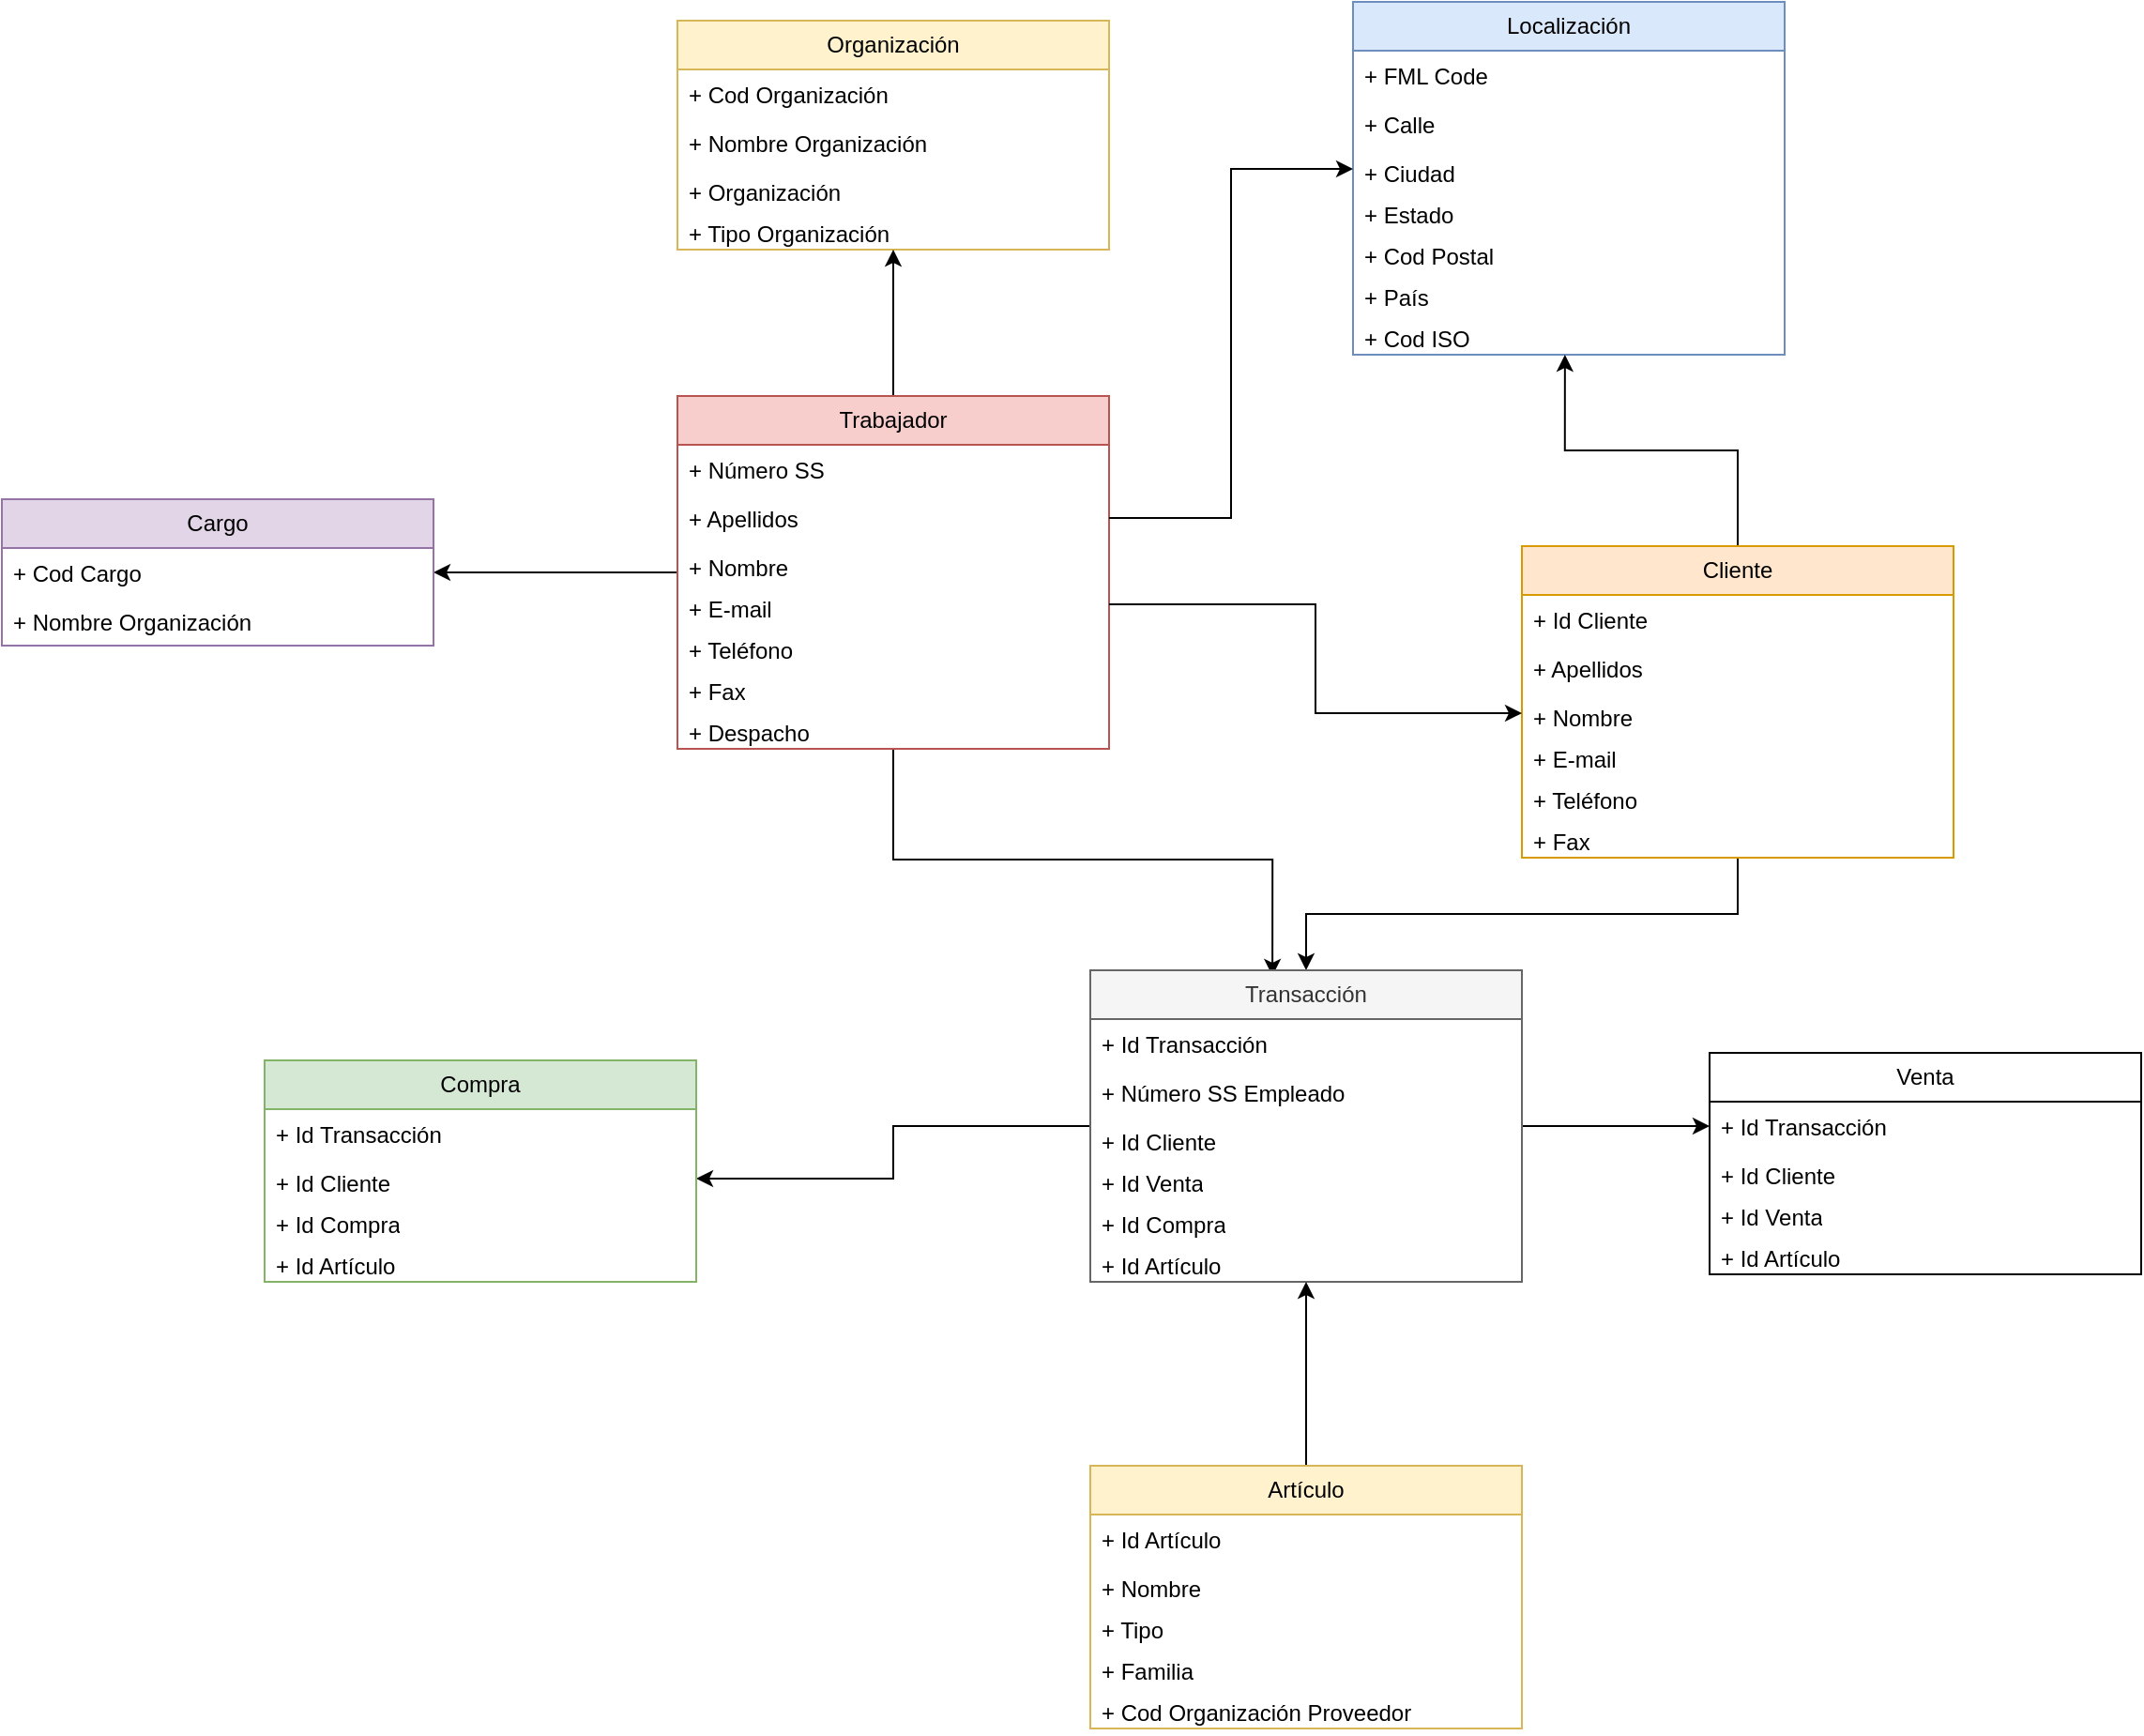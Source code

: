 <mxfile version="21.2.9">
  <diagram name="Página-1" id="VRFRgJOAo20ZRT-6pehO">
    <mxGraphModel dx="2261" dy="754" grid="1" gridSize="10" guides="1" tooltips="1" connect="1" arrows="1" fold="1" page="1" pageScale="1" pageWidth="827" pageHeight="1169" math="0" shadow="0">
      <root>
        <mxCell id="0" />
        <mxCell id="1" parent="0" />
        <mxCell id="xvFLnSmrf_E6wjfScRo--1" value="Organización" style="swimlane;fontStyle=0;childLayout=stackLayout;horizontal=1;startSize=26;fillColor=#fff2cc;horizontalStack=0;resizeParent=1;resizeParentMax=0;resizeLast=0;collapsible=1;marginBottom=0;whiteSpace=wrap;html=1;strokeColor=#d6b656;" vertex="1" parent="1">
          <mxGeometry x="190" y="50" width="230" height="122" as="geometry" />
        </mxCell>
        <mxCell id="xvFLnSmrf_E6wjfScRo--2" value="&lt;div&gt;+ Cod Organización&lt;/div&gt;" style="text;strokeColor=none;fillColor=none;align=left;verticalAlign=top;spacingLeft=4;spacingRight=4;overflow=hidden;rotatable=0;points=[[0,0.5],[1,0.5]];portConstraint=eastwest;whiteSpace=wrap;html=1;" vertex="1" parent="xvFLnSmrf_E6wjfScRo--1">
          <mxGeometry y="26" width="230" height="26" as="geometry" />
        </mxCell>
        <mxCell id="xvFLnSmrf_E6wjfScRo--3" value="+ Nombre Organización" style="text;strokeColor=none;fillColor=none;align=left;verticalAlign=top;spacingLeft=4;spacingRight=4;overflow=hidden;rotatable=0;points=[[0,0.5],[1,0.5]];portConstraint=eastwest;whiteSpace=wrap;html=1;" vertex="1" parent="xvFLnSmrf_E6wjfScRo--1">
          <mxGeometry y="52" width="230" height="26" as="geometry" />
        </mxCell>
        <mxCell id="xvFLnSmrf_E6wjfScRo--4" value="+ Organización" style="text;strokeColor=none;fillColor=none;align=left;verticalAlign=top;spacingLeft=4;spacingRight=4;overflow=hidden;rotatable=0;points=[[0,0.5],[1,0.5]];portConstraint=eastwest;whiteSpace=wrap;html=1;" vertex="1" parent="xvFLnSmrf_E6wjfScRo--1">
          <mxGeometry y="78" width="230" height="22" as="geometry" />
        </mxCell>
        <mxCell id="xvFLnSmrf_E6wjfScRo--6" value="+ Tipo Organización" style="text;strokeColor=none;fillColor=none;align=left;verticalAlign=top;spacingLeft=4;spacingRight=4;overflow=hidden;rotatable=0;points=[[0,0.5],[1,0.5]];portConstraint=eastwest;whiteSpace=wrap;html=1;" vertex="1" parent="xvFLnSmrf_E6wjfScRo--1">
          <mxGeometry y="100" width="230" height="22" as="geometry" />
        </mxCell>
        <mxCell id="xvFLnSmrf_E6wjfScRo--23" style="edgeStyle=orthogonalEdgeStyle;rounded=0;orthogonalLoop=1;jettySize=auto;html=1;entryX=0.5;entryY=1;entryDx=0;entryDy=0;" edge="1" parent="1" source="xvFLnSmrf_E6wjfScRo--12" target="xvFLnSmrf_E6wjfScRo--1">
          <mxGeometry relative="1" as="geometry" />
        </mxCell>
        <mxCell id="xvFLnSmrf_E6wjfScRo--32" style="edgeStyle=orthogonalEdgeStyle;rounded=0;orthogonalLoop=1;jettySize=auto;html=1;" edge="1" parent="1" source="xvFLnSmrf_E6wjfScRo--12" target="xvFLnSmrf_E6wjfScRo--25">
          <mxGeometry relative="1" as="geometry" />
        </mxCell>
        <mxCell id="xvFLnSmrf_E6wjfScRo--75" style="edgeStyle=orthogonalEdgeStyle;rounded=0;orthogonalLoop=1;jettySize=auto;html=1;entryX=0.422;entryY=0.018;entryDx=0;entryDy=0;entryPerimeter=0;" edge="1" parent="1" source="xvFLnSmrf_E6wjfScRo--12" target="xvFLnSmrf_E6wjfScRo--67">
          <mxGeometry relative="1" as="geometry" />
        </mxCell>
        <mxCell id="xvFLnSmrf_E6wjfScRo--12" value="Trabajador" style="swimlane;fontStyle=0;childLayout=stackLayout;horizontal=1;startSize=26;fillColor=#f8cecc;horizontalStack=0;resizeParent=1;resizeParentMax=0;resizeLast=0;collapsible=1;marginBottom=0;whiteSpace=wrap;html=1;strokeColor=#b85450;" vertex="1" parent="1">
          <mxGeometry x="190" y="250" width="230" height="188" as="geometry" />
        </mxCell>
        <mxCell id="xvFLnSmrf_E6wjfScRo--13" value="&lt;div&gt;+ Número SS&lt;br&gt;&lt;/div&gt;" style="text;strokeColor=none;fillColor=none;align=left;verticalAlign=top;spacingLeft=4;spacingRight=4;overflow=hidden;rotatable=0;points=[[0,0.5],[1,0.5]];portConstraint=eastwest;whiteSpace=wrap;html=1;" vertex="1" parent="xvFLnSmrf_E6wjfScRo--12">
          <mxGeometry y="26" width="230" height="26" as="geometry" />
        </mxCell>
        <mxCell id="xvFLnSmrf_E6wjfScRo--14" value="+ Apellidos" style="text;strokeColor=none;fillColor=none;align=left;verticalAlign=top;spacingLeft=4;spacingRight=4;overflow=hidden;rotatable=0;points=[[0,0.5],[1,0.5]];portConstraint=eastwest;whiteSpace=wrap;html=1;" vertex="1" parent="xvFLnSmrf_E6wjfScRo--12">
          <mxGeometry y="52" width="230" height="26" as="geometry" />
        </mxCell>
        <mxCell id="xvFLnSmrf_E6wjfScRo--15" value="+ Nombre" style="text;strokeColor=none;fillColor=none;align=left;verticalAlign=top;spacingLeft=4;spacingRight=4;overflow=hidden;rotatable=0;points=[[0,0.5],[1,0.5]];portConstraint=eastwest;whiteSpace=wrap;html=1;" vertex="1" parent="xvFLnSmrf_E6wjfScRo--12">
          <mxGeometry y="78" width="230" height="22" as="geometry" />
        </mxCell>
        <mxCell id="xvFLnSmrf_E6wjfScRo--16" value="+ E-mail" style="text;strokeColor=none;fillColor=none;align=left;verticalAlign=top;spacingLeft=4;spacingRight=4;overflow=hidden;rotatable=0;points=[[0,0.5],[1,0.5]];portConstraint=eastwest;whiteSpace=wrap;html=1;" vertex="1" parent="xvFLnSmrf_E6wjfScRo--12">
          <mxGeometry y="100" width="230" height="22" as="geometry" />
        </mxCell>
        <mxCell id="xvFLnSmrf_E6wjfScRo--17" value="+ Teléfono" style="text;strokeColor=none;fillColor=none;align=left;verticalAlign=top;spacingLeft=4;spacingRight=4;overflow=hidden;rotatable=0;points=[[0,0.5],[1,0.5]];portConstraint=eastwest;whiteSpace=wrap;html=1;" vertex="1" parent="xvFLnSmrf_E6wjfScRo--12">
          <mxGeometry y="122" width="230" height="22" as="geometry" />
        </mxCell>
        <mxCell id="xvFLnSmrf_E6wjfScRo--18" value="+ Fax" style="text;strokeColor=none;fillColor=none;align=left;verticalAlign=top;spacingLeft=4;spacingRight=4;overflow=hidden;rotatable=0;points=[[0,0.5],[1,0.5]];portConstraint=eastwest;whiteSpace=wrap;html=1;" vertex="1" parent="xvFLnSmrf_E6wjfScRo--12">
          <mxGeometry y="144" width="230" height="22" as="geometry" />
        </mxCell>
        <mxCell id="xvFLnSmrf_E6wjfScRo--19" value="+ Despacho" style="text;strokeColor=none;fillColor=none;align=left;verticalAlign=top;spacingLeft=4;spacingRight=4;overflow=hidden;rotatable=0;points=[[0,0.5],[1,0.5]];portConstraint=eastwest;whiteSpace=wrap;html=1;" vertex="1" parent="xvFLnSmrf_E6wjfScRo--12">
          <mxGeometry y="166" width="230" height="22" as="geometry" />
        </mxCell>
        <mxCell id="xvFLnSmrf_E6wjfScRo--24" value="Cargo" style="swimlane;fontStyle=0;childLayout=stackLayout;horizontal=1;startSize=26;fillColor=#e1d5e7;horizontalStack=0;resizeParent=1;resizeParentMax=0;resizeLast=0;collapsible=1;marginBottom=0;whiteSpace=wrap;html=1;strokeColor=#9673a6;" vertex="1" parent="1">
          <mxGeometry x="-170" y="305" width="230" height="78" as="geometry" />
        </mxCell>
        <mxCell id="xvFLnSmrf_E6wjfScRo--25" value="&lt;div&gt;+ Cod Cargo&lt;br&gt;&lt;/div&gt;" style="text;strokeColor=none;fillColor=none;align=left;verticalAlign=top;spacingLeft=4;spacingRight=4;overflow=hidden;rotatable=0;points=[[0,0.5],[1,0.5]];portConstraint=eastwest;whiteSpace=wrap;html=1;" vertex="1" parent="xvFLnSmrf_E6wjfScRo--24">
          <mxGeometry y="26" width="230" height="26" as="geometry" />
        </mxCell>
        <mxCell id="xvFLnSmrf_E6wjfScRo--26" value="+ Nombre Organización" style="text;strokeColor=none;fillColor=none;align=left;verticalAlign=top;spacingLeft=4;spacingRight=4;overflow=hidden;rotatable=0;points=[[0,0.5],[1,0.5]];portConstraint=eastwest;whiteSpace=wrap;html=1;" vertex="1" parent="xvFLnSmrf_E6wjfScRo--24">
          <mxGeometry y="52" width="230" height="26" as="geometry" />
        </mxCell>
        <mxCell id="xvFLnSmrf_E6wjfScRo--33" value="Localización" style="swimlane;fontStyle=0;childLayout=stackLayout;horizontal=1;startSize=26;fillColor=#dae8fc;horizontalStack=0;resizeParent=1;resizeParentMax=0;resizeLast=0;collapsible=1;marginBottom=0;whiteSpace=wrap;html=1;strokeColor=#6c8ebf;" vertex="1" parent="1">
          <mxGeometry x="550" y="40" width="230" height="188" as="geometry" />
        </mxCell>
        <mxCell id="xvFLnSmrf_E6wjfScRo--34" value="&lt;div&gt;+ FML Code&lt;br&gt;&lt;/div&gt;" style="text;strokeColor=none;fillColor=none;align=left;verticalAlign=top;spacingLeft=4;spacingRight=4;overflow=hidden;rotatable=0;points=[[0,0.5],[1,0.5]];portConstraint=eastwest;whiteSpace=wrap;html=1;" vertex="1" parent="xvFLnSmrf_E6wjfScRo--33">
          <mxGeometry y="26" width="230" height="26" as="geometry" />
        </mxCell>
        <mxCell id="xvFLnSmrf_E6wjfScRo--35" value="+ Calle" style="text;strokeColor=none;fillColor=none;align=left;verticalAlign=top;spacingLeft=4;spacingRight=4;overflow=hidden;rotatable=0;points=[[0,0.5],[1,0.5]];portConstraint=eastwest;whiteSpace=wrap;html=1;" vertex="1" parent="xvFLnSmrf_E6wjfScRo--33">
          <mxGeometry y="52" width="230" height="26" as="geometry" />
        </mxCell>
        <mxCell id="xvFLnSmrf_E6wjfScRo--36" value="+ Ciudad" style="text;strokeColor=none;fillColor=none;align=left;verticalAlign=top;spacingLeft=4;spacingRight=4;overflow=hidden;rotatable=0;points=[[0,0.5],[1,0.5]];portConstraint=eastwest;whiteSpace=wrap;html=1;" vertex="1" parent="xvFLnSmrf_E6wjfScRo--33">
          <mxGeometry y="78" width="230" height="22" as="geometry" />
        </mxCell>
        <mxCell id="xvFLnSmrf_E6wjfScRo--37" value="+ Estado" style="text;strokeColor=none;fillColor=none;align=left;verticalAlign=top;spacingLeft=4;spacingRight=4;overflow=hidden;rotatable=0;points=[[0,0.5],[1,0.5]];portConstraint=eastwest;whiteSpace=wrap;html=1;" vertex="1" parent="xvFLnSmrf_E6wjfScRo--33">
          <mxGeometry y="100" width="230" height="22" as="geometry" />
        </mxCell>
        <mxCell id="xvFLnSmrf_E6wjfScRo--38" value="&lt;div&gt;+ Cod Postal&lt;/div&gt;" style="text;strokeColor=none;fillColor=none;align=left;verticalAlign=top;spacingLeft=4;spacingRight=4;overflow=hidden;rotatable=0;points=[[0,0.5],[1,0.5]];portConstraint=eastwest;whiteSpace=wrap;html=1;" vertex="1" parent="xvFLnSmrf_E6wjfScRo--33">
          <mxGeometry y="122" width="230" height="22" as="geometry" />
        </mxCell>
        <mxCell id="xvFLnSmrf_E6wjfScRo--39" value="+ País" style="text;strokeColor=none;fillColor=none;align=left;verticalAlign=top;spacingLeft=4;spacingRight=4;overflow=hidden;rotatable=0;points=[[0,0.5],[1,0.5]];portConstraint=eastwest;whiteSpace=wrap;html=1;" vertex="1" parent="xvFLnSmrf_E6wjfScRo--33">
          <mxGeometry y="144" width="230" height="22" as="geometry" />
        </mxCell>
        <mxCell id="xvFLnSmrf_E6wjfScRo--40" value="+ Cod ISO" style="text;strokeColor=none;fillColor=none;align=left;verticalAlign=top;spacingLeft=4;spacingRight=4;overflow=hidden;rotatable=0;points=[[0,0.5],[1,0.5]];portConstraint=eastwest;whiteSpace=wrap;html=1;" vertex="1" parent="xvFLnSmrf_E6wjfScRo--33">
          <mxGeometry y="166" width="230" height="22" as="geometry" />
        </mxCell>
        <mxCell id="xvFLnSmrf_E6wjfScRo--41" style="edgeStyle=orthogonalEdgeStyle;rounded=0;orthogonalLoop=1;jettySize=auto;html=1;entryX=0;entryY=0.5;entryDx=0;entryDy=0;" edge="1" parent="1" source="xvFLnSmrf_E6wjfScRo--14" target="xvFLnSmrf_E6wjfScRo--36">
          <mxGeometry relative="1" as="geometry" />
        </mxCell>
        <mxCell id="xvFLnSmrf_E6wjfScRo--59" style="edgeStyle=orthogonalEdgeStyle;rounded=0;orthogonalLoop=1;jettySize=auto;html=1;entryX=0.491;entryY=1;entryDx=0;entryDy=0;entryPerimeter=0;" edge="1" parent="1" source="xvFLnSmrf_E6wjfScRo--50" target="xvFLnSmrf_E6wjfScRo--40">
          <mxGeometry relative="1" as="geometry" />
        </mxCell>
        <mxCell id="xvFLnSmrf_E6wjfScRo--74" style="edgeStyle=orthogonalEdgeStyle;rounded=0;orthogonalLoop=1;jettySize=auto;html=1;entryX=0.5;entryY=0;entryDx=0;entryDy=0;" edge="1" parent="1" source="xvFLnSmrf_E6wjfScRo--50" target="xvFLnSmrf_E6wjfScRo--67">
          <mxGeometry relative="1" as="geometry" />
        </mxCell>
        <mxCell id="xvFLnSmrf_E6wjfScRo--50" value="Cliente" style="swimlane;fontStyle=0;childLayout=stackLayout;horizontal=1;startSize=26;fillColor=#ffe6cc;horizontalStack=0;resizeParent=1;resizeParentMax=0;resizeLast=0;collapsible=1;marginBottom=0;whiteSpace=wrap;html=1;strokeColor=#d79b00;" vertex="1" parent="1">
          <mxGeometry x="640" y="330" width="230" height="166" as="geometry" />
        </mxCell>
        <mxCell id="xvFLnSmrf_E6wjfScRo--51" value="&lt;div&gt;+ Id Cliente&lt;br&gt;&lt;/div&gt;" style="text;strokeColor=none;fillColor=none;align=left;verticalAlign=top;spacingLeft=4;spacingRight=4;overflow=hidden;rotatable=0;points=[[0,0.5],[1,0.5]];portConstraint=eastwest;whiteSpace=wrap;html=1;" vertex="1" parent="xvFLnSmrf_E6wjfScRo--50">
          <mxGeometry y="26" width="230" height="26" as="geometry" />
        </mxCell>
        <mxCell id="xvFLnSmrf_E6wjfScRo--52" value="+ Apellidos" style="text;strokeColor=none;fillColor=none;align=left;verticalAlign=top;spacingLeft=4;spacingRight=4;overflow=hidden;rotatable=0;points=[[0,0.5],[1,0.5]];portConstraint=eastwest;whiteSpace=wrap;html=1;" vertex="1" parent="xvFLnSmrf_E6wjfScRo--50">
          <mxGeometry y="52" width="230" height="26" as="geometry" />
        </mxCell>
        <mxCell id="xvFLnSmrf_E6wjfScRo--53" value="+ Nombre" style="text;strokeColor=none;fillColor=none;align=left;verticalAlign=top;spacingLeft=4;spacingRight=4;overflow=hidden;rotatable=0;points=[[0,0.5],[1,0.5]];portConstraint=eastwest;whiteSpace=wrap;html=1;" vertex="1" parent="xvFLnSmrf_E6wjfScRo--50">
          <mxGeometry y="78" width="230" height="22" as="geometry" />
        </mxCell>
        <mxCell id="xvFLnSmrf_E6wjfScRo--54" value="+ E-mail" style="text;strokeColor=none;fillColor=none;align=left;verticalAlign=top;spacingLeft=4;spacingRight=4;overflow=hidden;rotatable=0;points=[[0,0.5],[1,0.5]];portConstraint=eastwest;whiteSpace=wrap;html=1;" vertex="1" parent="xvFLnSmrf_E6wjfScRo--50">
          <mxGeometry y="100" width="230" height="22" as="geometry" />
        </mxCell>
        <mxCell id="xvFLnSmrf_E6wjfScRo--55" value="+ Teléfono" style="text;strokeColor=none;fillColor=none;align=left;verticalAlign=top;spacingLeft=4;spacingRight=4;overflow=hidden;rotatable=0;points=[[0,0.5],[1,0.5]];portConstraint=eastwest;whiteSpace=wrap;html=1;" vertex="1" parent="xvFLnSmrf_E6wjfScRo--50">
          <mxGeometry y="122" width="230" height="22" as="geometry" />
        </mxCell>
        <mxCell id="xvFLnSmrf_E6wjfScRo--56" value="+ Fax" style="text;strokeColor=none;fillColor=none;align=left;verticalAlign=top;spacingLeft=4;spacingRight=4;overflow=hidden;rotatable=0;points=[[0,0.5],[1,0.5]];portConstraint=eastwest;whiteSpace=wrap;html=1;" vertex="1" parent="xvFLnSmrf_E6wjfScRo--50">
          <mxGeometry y="144" width="230" height="22" as="geometry" />
        </mxCell>
        <mxCell id="xvFLnSmrf_E6wjfScRo--58" style="edgeStyle=orthogonalEdgeStyle;rounded=0;orthogonalLoop=1;jettySize=auto;html=1;entryX=0;entryY=0.5;entryDx=0;entryDy=0;" edge="1" parent="1" source="xvFLnSmrf_E6wjfScRo--16" target="xvFLnSmrf_E6wjfScRo--53">
          <mxGeometry relative="1" as="geometry" />
        </mxCell>
        <mxCell id="xvFLnSmrf_E6wjfScRo--92" style="edgeStyle=orthogonalEdgeStyle;rounded=0;orthogonalLoop=1;jettySize=auto;html=1;entryX=1;entryY=0.5;entryDx=0;entryDy=0;" edge="1" parent="1" source="xvFLnSmrf_E6wjfScRo--67" target="xvFLnSmrf_E6wjfScRo--79">
          <mxGeometry relative="1" as="geometry" />
        </mxCell>
        <mxCell id="xvFLnSmrf_E6wjfScRo--93" style="edgeStyle=orthogonalEdgeStyle;rounded=0;orthogonalLoop=1;jettySize=auto;html=1;entryX=0;entryY=0.5;entryDx=0;entryDy=0;" edge="1" parent="1" source="xvFLnSmrf_E6wjfScRo--67" target="xvFLnSmrf_E6wjfScRo--84">
          <mxGeometry relative="1" as="geometry" />
        </mxCell>
        <mxCell id="xvFLnSmrf_E6wjfScRo--67" value="Transacción" style="swimlane;fontStyle=0;childLayout=stackLayout;horizontal=1;startSize=26;fillColor=#f5f5f5;horizontalStack=0;resizeParent=1;resizeParentMax=0;resizeLast=0;collapsible=1;marginBottom=0;whiteSpace=wrap;html=1;strokeColor=#666666;fontColor=#333333;" vertex="1" parent="1">
          <mxGeometry x="410" y="556" width="230" height="166" as="geometry" />
        </mxCell>
        <mxCell id="xvFLnSmrf_E6wjfScRo--68" value="&lt;div&gt;+ Id Transacción&lt;br&gt;&lt;/div&gt;" style="text;strokeColor=none;fillColor=none;align=left;verticalAlign=top;spacingLeft=4;spacingRight=4;overflow=hidden;rotatable=0;points=[[0,0.5],[1,0.5]];portConstraint=eastwest;whiteSpace=wrap;html=1;" vertex="1" parent="xvFLnSmrf_E6wjfScRo--67">
          <mxGeometry y="26" width="230" height="26" as="geometry" />
        </mxCell>
        <mxCell id="xvFLnSmrf_E6wjfScRo--69" value="+ Número SS Empleado" style="text;strokeColor=none;fillColor=none;align=left;verticalAlign=top;spacingLeft=4;spacingRight=4;overflow=hidden;rotatable=0;points=[[0,0.5],[1,0.5]];portConstraint=eastwest;whiteSpace=wrap;html=1;" vertex="1" parent="xvFLnSmrf_E6wjfScRo--67">
          <mxGeometry y="52" width="230" height="26" as="geometry" />
        </mxCell>
        <mxCell id="xvFLnSmrf_E6wjfScRo--70" value="+ Id Cliente" style="text;strokeColor=none;fillColor=none;align=left;verticalAlign=top;spacingLeft=4;spacingRight=4;overflow=hidden;rotatable=0;points=[[0,0.5],[1,0.5]];portConstraint=eastwest;whiteSpace=wrap;html=1;" vertex="1" parent="xvFLnSmrf_E6wjfScRo--67">
          <mxGeometry y="78" width="230" height="22" as="geometry" />
        </mxCell>
        <mxCell id="xvFLnSmrf_E6wjfScRo--71" value="+ Id Venta" style="text;strokeColor=none;fillColor=none;align=left;verticalAlign=top;spacingLeft=4;spacingRight=4;overflow=hidden;rotatable=0;points=[[0,0.5],[1,0.5]];portConstraint=eastwest;whiteSpace=wrap;html=1;" vertex="1" parent="xvFLnSmrf_E6wjfScRo--67">
          <mxGeometry y="100" width="230" height="22" as="geometry" />
        </mxCell>
        <mxCell id="xvFLnSmrf_E6wjfScRo--72" value="+ Id Compra" style="text;strokeColor=none;fillColor=none;align=left;verticalAlign=top;spacingLeft=4;spacingRight=4;overflow=hidden;rotatable=0;points=[[0,0.5],[1,0.5]];portConstraint=eastwest;whiteSpace=wrap;html=1;" vertex="1" parent="xvFLnSmrf_E6wjfScRo--67">
          <mxGeometry y="122" width="230" height="22" as="geometry" />
        </mxCell>
        <mxCell id="xvFLnSmrf_E6wjfScRo--73" value="+ Id Artículo" style="text;strokeColor=none;fillColor=none;align=left;verticalAlign=top;spacingLeft=4;spacingRight=4;overflow=hidden;rotatable=0;points=[[0,0.5],[1,0.5]];portConstraint=eastwest;whiteSpace=wrap;html=1;" vertex="1" parent="xvFLnSmrf_E6wjfScRo--67">
          <mxGeometry y="144" width="230" height="22" as="geometry" />
        </mxCell>
        <mxCell id="xvFLnSmrf_E6wjfScRo--76" value="Compra" style="swimlane;fontStyle=0;childLayout=stackLayout;horizontal=1;startSize=26;fillColor=#d5e8d4;horizontalStack=0;resizeParent=1;resizeParentMax=0;resizeLast=0;collapsible=1;marginBottom=0;whiteSpace=wrap;html=1;strokeColor=#82b366;" vertex="1" parent="1">
          <mxGeometry x="-30" y="604" width="230" height="118" as="geometry" />
        </mxCell>
        <mxCell id="xvFLnSmrf_E6wjfScRo--77" value="&lt;div&gt;+ Id Transacción&lt;br&gt;&lt;/div&gt;" style="text;strokeColor=none;fillColor=none;align=left;verticalAlign=top;spacingLeft=4;spacingRight=4;overflow=hidden;rotatable=0;points=[[0,0.5],[1,0.5]];portConstraint=eastwest;whiteSpace=wrap;html=1;" vertex="1" parent="xvFLnSmrf_E6wjfScRo--76">
          <mxGeometry y="26" width="230" height="26" as="geometry" />
        </mxCell>
        <mxCell id="xvFLnSmrf_E6wjfScRo--79" value="+ Id Cliente" style="text;strokeColor=none;fillColor=none;align=left;verticalAlign=top;spacingLeft=4;spacingRight=4;overflow=hidden;rotatable=0;points=[[0,0.5],[1,0.5]];portConstraint=eastwest;whiteSpace=wrap;html=1;" vertex="1" parent="xvFLnSmrf_E6wjfScRo--76">
          <mxGeometry y="52" width="230" height="22" as="geometry" />
        </mxCell>
        <mxCell id="xvFLnSmrf_E6wjfScRo--81" value="+ Id Compra" style="text;strokeColor=none;fillColor=none;align=left;verticalAlign=top;spacingLeft=4;spacingRight=4;overflow=hidden;rotatable=0;points=[[0,0.5],[1,0.5]];portConstraint=eastwest;whiteSpace=wrap;html=1;" vertex="1" parent="xvFLnSmrf_E6wjfScRo--76">
          <mxGeometry y="74" width="230" height="22" as="geometry" />
        </mxCell>
        <mxCell id="xvFLnSmrf_E6wjfScRo--82" value="+ Id Artículo" style="text;strokeColor=none;fillColor=none;align=left;verticalAlign=top;spacingLeft=4;spacingRight=4;overflow=hidden;rotatable=0;points=[[0,0.5],[1,0.5]];portConstraint=eastwest;whiteSpace=wrap;html=1;" vertex="1" parent="xvFLnSmrf_E6wjfScRo--76">
          <mxGeometry y="96" width="230" height="22" as="geometry" />
        </mxCell>
        <mxCell id="xvFLnSmrf_E6wjfScRo--83" value="Venta" style="swimlane;fontStyle=0;childLayout=stackLayout;horizontal=1;startSize=26;horizontalStack=0;resizeParent=1;resizeParentMax=0;resizeLast=0;collapsible=1;marginBottom=0;whiteSpace=wrap;html=1;" vertex="1" parent="1">
          <mxGeometry x="740" y="600" width="230" height="118" as="geometry" />
        </mxCell>
        <mxCell id="xvFLnSmrf_E6wjfScRo--84" value="&lt;div&gt;+ Id Transacción&lt;br&gt;&lt;/div&gt;" style="text;strokeColor=none;fillColor=none;align=left;verticalAlign=top;spacingLeft=4;spacingRight=4;overflow=hidden;rotatable=0;points=[[0,0.5],[1,0.5]];portConstraint=eastwest;whiteSpace=wrap;html=1;" vertex="1" parent="xvFLnSmrf_E6wjfScRo--83">
          <mxGeometry y="26" width="230" height="26" as="geometry" />
        </mxCell>
        <mxCell id="xvFLnSmrf_E6wjfScRo--86" value="+ Id Cliente" style="text;strokeColor=none;fillColor=none;align=left;verticalAlign=top;spacingLeft=4;spacingRight=4;overflow=hidden;rotatable=0;points=[[0,0.5],[1,0.5]];portConstraint=eastwest;whiteSpace=wrap;html=1;" vertex="1" parent="xvFLnSmrf_E6wjfScRo--83">
          <mxGeometry y="52" width="230" height="22" as="geometry" />
        </mxCell>
        <mxCell id="xvFLnSmrf_E6wjfScRo--87" value="+ Id Venta" style="text;strokeColor=none;fillColor=none;align=left;verticalAlign=top;spacingLeft=4;spacingRight=4;overflow=hidden;rotatable=0;points=[[0,0.5],[1,0.5]];portConstraint=eastwest;whiteSpace=wrap;html=1;" vertex="1" parent="xvFLnSmrf_E6wjfScRo--83">
          <mxGeometry y="74" width="230" height="22" as="geometry" />
        </mxCell>
        <mxCell id="xvFLnSmrf_E6wjfScRo--89" value="+ Id Artículo" style="text;strokeColor=none;fillColor=none;align=left;verticalAlign=top;spacingLeft=4;spacingRight=4;overflow=hidden;rotatable=0;points=[[0,0.5],[1,0.5]];portConstraint=eastwest;whiteSpace=wrap;html=1;" vertex="1" parent="xvFLnSmrf_E6wjfScRo--83">
          <mxGeometry y="96" width="230" height="22" as="geometry" />
        </mxCell>
        <mxCell id="xvFLnSmrf_E6wjfScRo--100" style="edgeStyle=orthogonalEdgeStyle;rounded=0;orthogonalLoop=1;jettySize=auto;html=1;entryX=0.5;entryY=1;entryDx=0;entryDy=0;" edge="1" parent="1" source="xvFLnSmrf_E6wjfScRo--94" target="xvFLnSmrf_E6wjfScRo--67">
          <mxGeometry relative="1" as="geometry" />
        </mxCell>
        <mxCell id="xvFLnSmrf_E6wjfScRo--94" value="Artículo" style="swimlane;fontStyle=0;childLayout=stackLayout;horizontal=1;startSize=26;horizontalStack=0;resizeParent=1;resizeParentMax=0;resizeLast=0;collapsible=1;marginBottom=0;whiteSpace=wrap;html=1;fillColor=#fff2cc;strokeColor=#d6b656;" vertex="1" parent="1">
          <mxGeometry x="410" y="820" width="230" height="140" as="geometry" />
        </mxCell>
        <mxCell id="xvFLnSmrf_E6wjfScRo--95" value="&lt;div&gt;+ Id Artículo&lt;br&gt;&lt;/div&gt;" style="text;strokeColor=none;fillColor=none;align=left;verticalAlign=top;spacingLeft=4;spacingRight=4;overflow=hidden;rotatable=0;points=[[0,0.5],[1,0.5]];portConstraint=eastwest;whiteSpace=wrap;html=1;" vertex="1" parent="xvFLnSmrf_E6wjfScRo--94">
          <mxGeometry y="26" width="230" height="26" as="geometry" />
        </mxCell>
        <mxCell id="xvFLnSmrf_E6wjfScRo--96" value="+ Nombre" style="text;strokeColor=none;fillColor=none;align=left;verticalAlign=top;spacingLeft=4;spacingRight=4;overflow=hidden;rotatable=0;points=[[0,0.5],[1,0.5]];portConstraint=eastwest;whiteSpace=wrap;html=1;" vertex="1" parent="xvFLnSmrf_E6wjfScRo--94">
          <mxGeometry y="52" width="230" height="22" as="geometry" />
        </mxCell>
        <mxCell id="xvFLnSmrf_E6wjfScRo--97" value="+ Tipo" style="text;strokeColor=none;fillColor=none;align=left;verticalAlign=top;spacingLeft=4;spacingRight=4;overflow=hidden;rotatable=0;points=[[0,0.5],[1,0.5]];portConstraint=eastwest;whiteSpace=wrap;html=1;" vertex="1" parent="xvFLnSmrf_E6wjfScRo--94">
          <mxGeometry y="74" width="230" height="22" as="geometry" />
        </mxCell>
        <mxCell id="xvFLnSmrf_E6wjfScRo--98" value="+ Familia" style="text;strokeColor=none;fillColor=none;align=left;verticalAlign=top;spacingLeft=4;spacingRight=4;overflow=hidden;rotatable=0;points=[[0,0.5],[1,0.5]];portConstraint=eastwest;whiteSpace=wrap;html=1;" vertex="1" parent="xvFLnSmrf_E6wjfScRo--94">
          <mxGeometry y="96" width="230" height="22" as="geometry" />
        </mxCell>
        <mxCell id="xvFLnSmrf_E6wjfScRo--99" value="+ Cod Organización Proveedor" style="text;strokeColor=none;fillColor=none;align=left;verticalAlign=top;spacingLeft=4;spacingRight=4;overflow=hidden;rotatable=0;points=[[0,0.5],[1,0.5]];portConstraint=eastwest;whiteSpace=wrap;html=1;" vertex="1" parent="xvFLnSmrf_E6wjfScRo--94">
          <mxGeometry y="118" width="230" height="22" as="geometry" />
        </mxCell>
      </root>
    </mxGraphModel>
  </diagram>
</mxfile>

